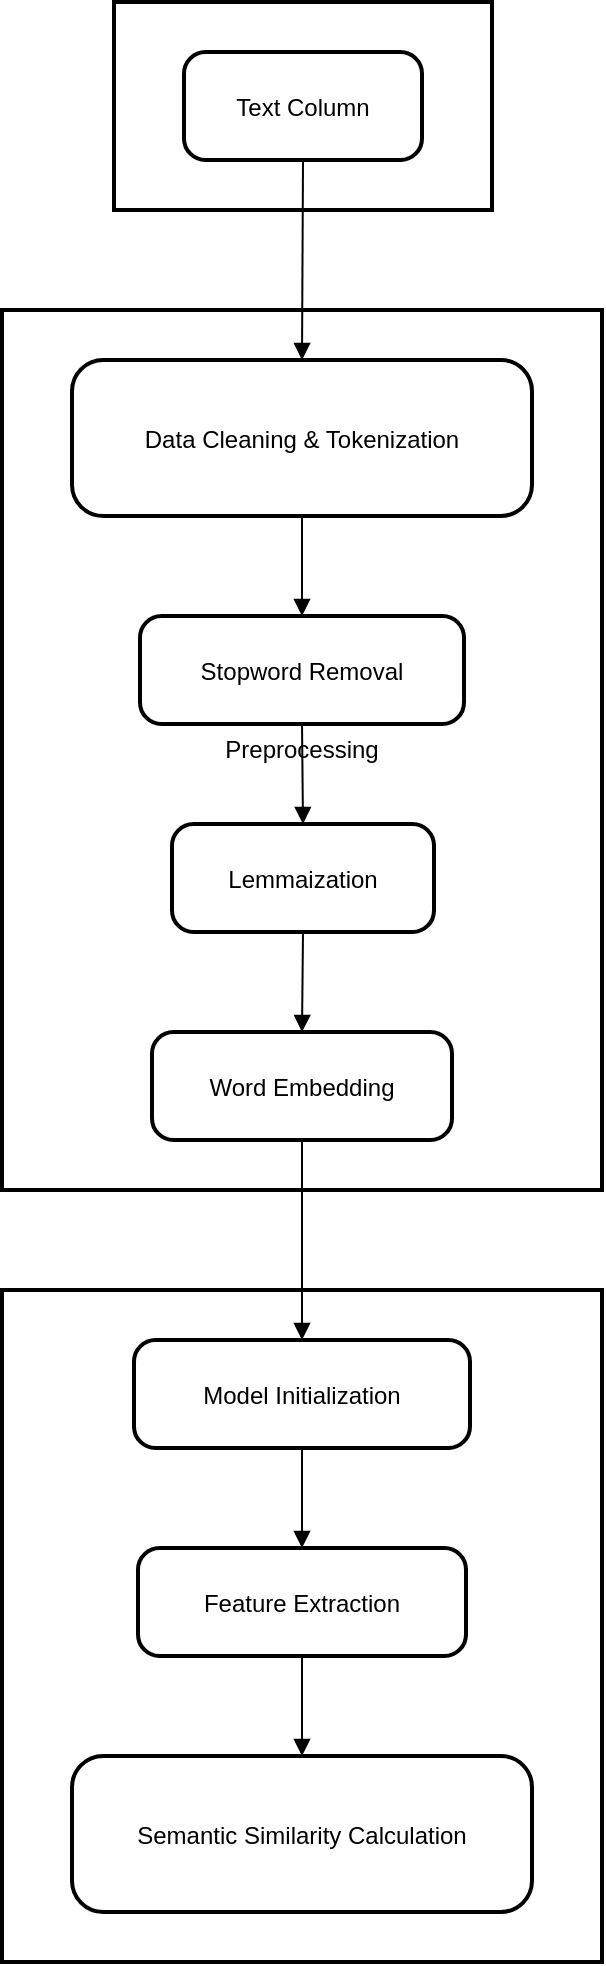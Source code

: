 <mxfile version="26.0.16">
  <diagram name="Page-1" id="byjhfZpey-AwifWyIBes">
    <mxGraphModel>
      <root>
        <mxCell id="0" />
        <mxCell id="1" parent="0" />
        <mxCell id="2" value="Sentence Transformers" style="whiteSpace=wrap;strokeWidth=2;" vertex="1" parent="1">
          <mxGeometry x="8" y="652" width="300" height="336" as="geometry" />
        </mxCell>
        <mxCell id="3" value="Preprocessing" style="whiteSpace=wrap;strokeWidth=2;" vertex="1" parent="1">
          <mxGeometry x="8" y="162" width="300" height="440" as="geometry" />
        </mxCell>
        <mxCell id="4" value="Input" style="whiteSpace=wrap;strokeWidth=2;" vertex="1" parent="1">
          <mxGeometry x="64" y="8" width="189" height="104" as="geometry" />
        </mxCell>
        <mxCell id="5" value="Text Column" style="rounded=1;arcSize=20;strokeWidth=2" vertex="1" parent="1">
          <mxGeometry x="99" y="33" width="119" height="54" as="geometry" />
        </mxCell>
        <mxCell id="6" value="Data Cleaning &amp; Tokenization" style="rounded=1;arcSize=20;strokeWidth=2" vertex="1" parent="1">
          <mxGeometry x="43" y="187" width="230" height="78" as="geometry" />
        </mxCell>
        <mxCell id="7" value="Stopword Removal" style="rounded=1;arcSize=20;strokeWidth=2" vertex="1" parent="1">
          <mxGeometry x="77" y="315" width="162" height="54" as="geometry" />
        </mxCell>
        <mxCell id="8" value="Lemmaization" style="rounded=1;arcSize=20;strokeWidth=2" vertex="1" parent="1">
          <mxGeometry x="93" y="419" width="131" height="54" as="geometry" />
        </mxCell>
        <mxCell id="9" value="Word Embedding" style="rounded=1;arcSize=20;strokeWidth=2" vertex="1" parent="1">
          <mxGeometry x="83" y="523" width="150" height="54" as="geometry" />
        </mxCell>
        <mxCell id="10" value="Model Initialization" style="rounded=1;arcSize=20;strokeWidth=2" vertex="1" parent="1">
          <mxGeometry x="74" y="677" width="168" height="54" as="geometry" />
        </mxCell>
        <mxCell id="11" value="Feature Extraction" style="rounded=1;arcSize=20;strokeWidth=2" vertex="1" parent="1">
          <mxGeometry x="76" y="781" width="164" height="54" as="geometry" />
        </mxCell>
        <mxCell id="12" value="Semantic Similarity Calculation" style="rounded=1;arcSize=20;strokeWidth=2" vertex="1" parent="1">
          <mxGeometry x="43" y="885" width="230" height="78" as="geometry" />
        </mxCell>
        <mxCell id="13" value="" style="curved=1;startArrow=none;endArrow=block;exitX=0.5;exitY=1;entryX=0.5;entryY=0;" edge="1" parent="1" source="5" target="6">
          <mxGeometry relative="1" as="geometry">
            <Array as="points" />
          </mxGeometry>
        </mxCell>
        <mxCell id="14" value="" style="curved=1;startArrow=none;endArrow=block;exitX=0.5;exitY=1;entryX=0.5;entryY=0;" edge="1" parent="1" source="6" target="7">
          <mxGeometry relative="1" as="geometry">
            <Array as="points" />
          </mxGeometry>
        </mxCell>
        <mxCell id="15" value="" style="curved=1;startArrow=none;endArrow=block;exitX=0.5;exitY=1;entryX=0.5;entryY=0;" edge="1" parent="1" source="7" target="8">
          <mxGeometry relative="1" as="geometry">
            <Array as="points" />
          </mxGeometry>
        </mxCell>
        <mxCell id="16" value="" style="curved=1;startArrow=none;endArrow=block;exitX=0.5;exitY=1;entryX=0.5;entryY=0;" edge="1" parent="1" source="8" target="9">
          <mxGeometry relative="1" as="geometry">
            <Array as="points" />
          </mxGeometry>
        </mxCell>
        <mxCell id="17" value="" style="curved=1;startArrow=none;endArrow=block;exitX=0.5;exitY=1;entryX=0.5;entryY=0;" edge="1" parent="1" source="9" target="10">
          <mxGeometry relative="1" as="geometry">
            <Array as="points" />
          </mxGeometry>
        </mxCell>
        <mxCell id="18" value="" style="curved=1;startArrow=none;endArrow=block;exitX=0.5;exitY=1;entryX=0.5;entryY=0;" edge="1" parent="1" source="10" target="11">
          <mxGeometry relative="1" as="geometry">
            <Array as="points" />
          </mxGeometry>
        </mxCell>
        <mxCell id="19" value="" style="curved=1;startArrow=none;endArrow=block;exitX=0.5;exitY=1;entryX=0.5;entryY=0;" edge="1" parent="1" source="11" target="12">
          <mxGeometry relative="1" as="geometry">
            <Array as="points" />
          </mxGeometry>
        </mxCell>
      </root>
    </mxGraphModel>
  </diagram>
</mxfile>
